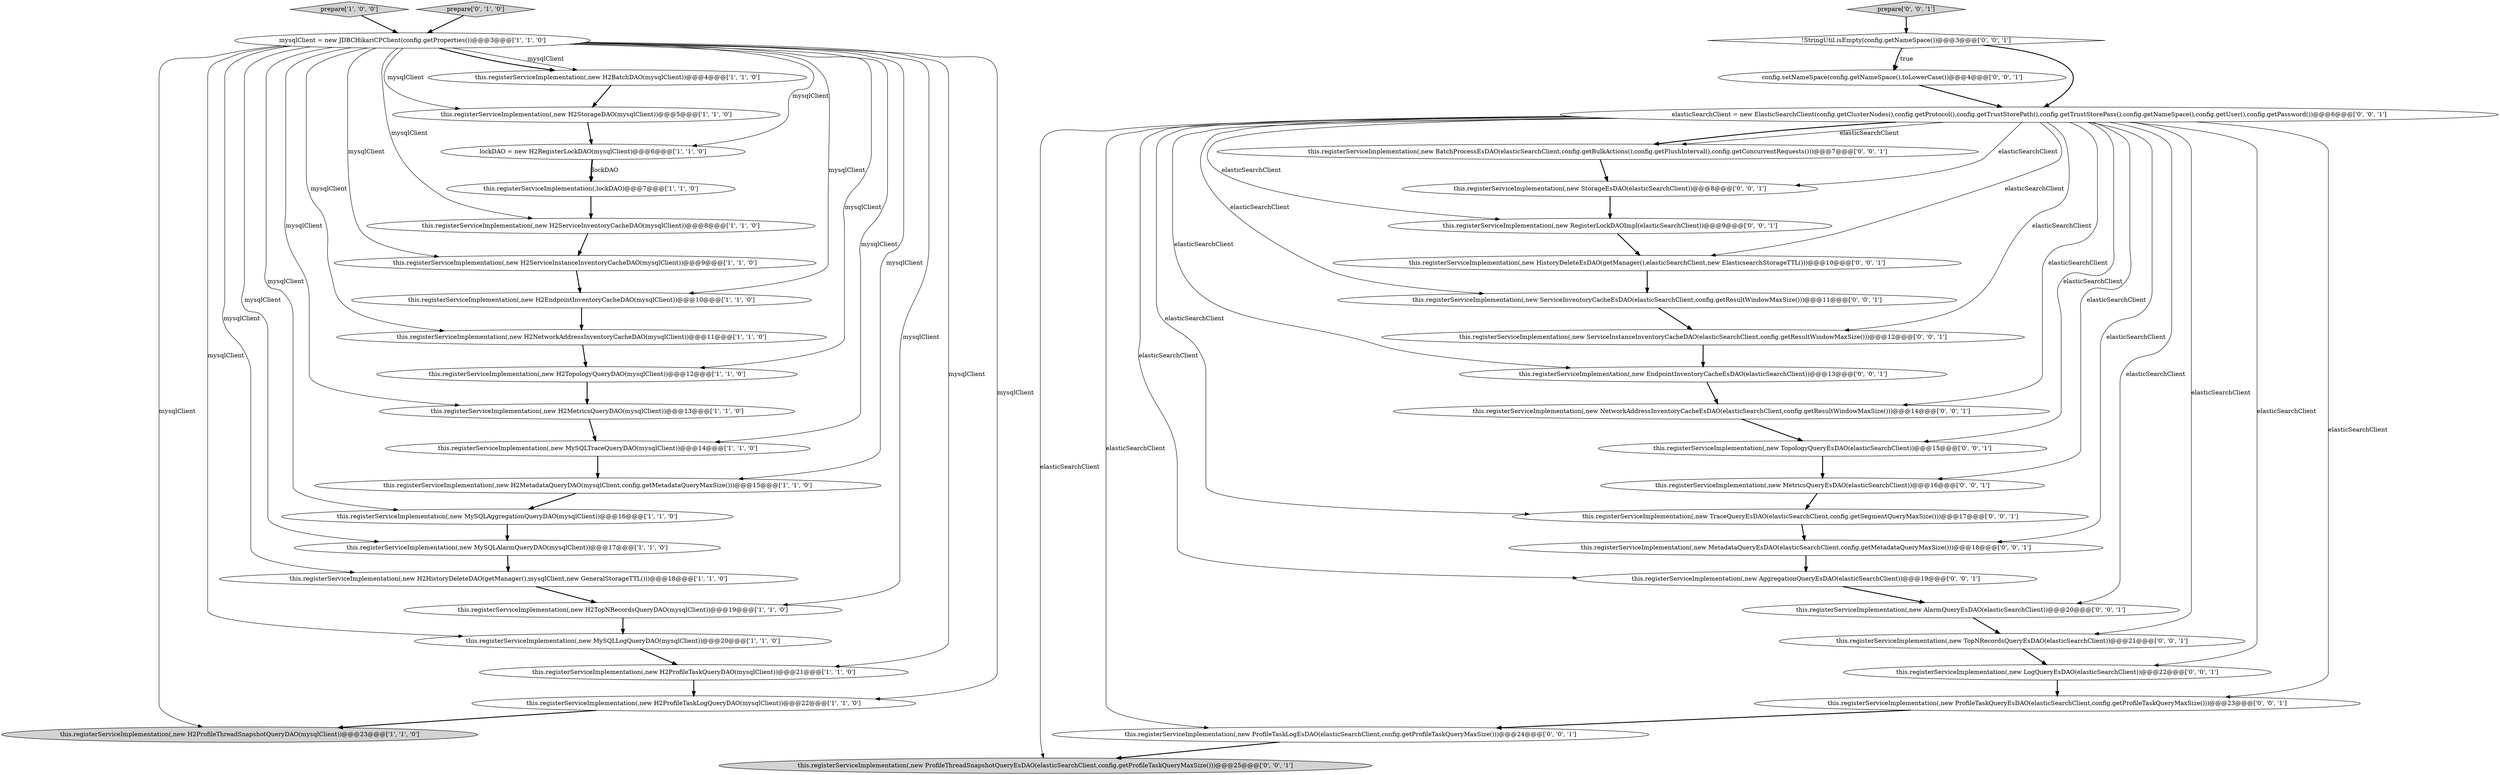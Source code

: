 digraph {
10 [style = filled, label = "this.registerServiceImplementation(,new H2ProfileThreadSnapshotQueryDAO(mysqlClient))@@@23@@@['1', '1', '0']", fillcolor = lightgray, shape = ellipse image = "AAA0AAABBB1BBB"];
13 [style = filled, label = "this.registerServiceImplementation(,new H2ProfileTaskQueryDAO(mysqlClient))@@@21@@@['1', '1', '0']", fillcolor = white, shape = ellipse image = "AAA0AAABBB1BBB"];
30 [style = filled, label = "this.registerServiceImplementation(,new TopNRecordsQueryEsDAO(elasticSearchClient))@@@21@@@['0', '0', '1']", fillcolor = white, shape = ellipse image = "AAA0AAABBB3BBB"];
26 [style = filled, label = "this.registerServiceImplementation(,new MetricsQueryEsDAO(elasticSearchClient))@@@16@@@['0', '0', '1']", fillcolor = white, shape = ellipse image = "AAA0AAABBB3BBB"];
20 [style = filled, label = "this.registerServiceImplementation(,new MySQLTraceQueryDAO(mysqlClient))@@@14@@@['1', '1', '0']", fillcolor = white, shape = ellipse image = "AAA0AAABBB1BBB"];
38 [style = filled, label = "this.registerServiceImplementation(,new TraceQueryEsDAO(elasticSearchClient,config.getSegmentQueryMaxSize()))@@@17@@@['0', '0', '1']", fillcolor = white, shape = ellipse image = "AAA0AAABBB3BBB"];
23 [style = filled, label = "this.registerServiceImplementation(,new ServiceInventoryCacheEsDAO(elasticSearchClient,config.getResultWindowMaxSize()))@@@11@@@['0', '0', '1']", fillcolor = white, shape = ellipse image = "AAA0AAABBB3BBB"];
44 [style = filled, label = "this.registerServiceImplementation(,new LogQueryEsDAO(elasticSearchClient))@@@22@@@['0', '0', '1']", fillcolor = white, shape = ellipse image = "AAA0AAABBB3BBB"];
42 [style = filled, label = "prepare['0', '0', '1']", fillcolor = lightgray, shape = diamond image = "AAA0AAABBB3BBB"];
11 [style = filled, label = "this.registerServiceImplementation(,new H2EndpointInventoryCacheDAO(mysqlClient))@@@10@@@['1', '1', '0']", fillcolor = white, shape = ellipse image = "AAA0AAABBB1BBB"];
3 [style = filled, label = "lockDAO = new H2RegisterLockDAO(mysqlClient)@@@6@@@['1', '1', '0']", fillcolor = white, shape = ellipse image = "AAA0AAABBB1BBB"];
21 [style = filled, label = "this.registerServiceImplementation(,new H2MetricsQueryDAO(mysqlClient))@@@13@@@['1', '1', '0']", fillcolor = white, shape = ellipse image = "AAA0AAABBB1BBB"];
40 [style = filled, label = "this.registerServiceImplementation(,new RegisterLockDAOImpl(elasticSearchClient))@@@9@@@['0', '0', '1']", fillcolor = white, shape = ellipse image = "AAA0AAABBB3BBB"];
16 [style = filled, label = "this.registerServiceImplementation(,new H2ProfileTaskLogQueryDAO(mysqlClient))@@@22@@@['1', '1', '0']", fillcolor = white, shape = ellipse image = "AAA0AAABBB1BBB"];
9 [style = filled, label = "this.registerServiceImplementation(,new H2HistoryDeleteDAO(getManager(),mysqlClient,new GeneralStorageTTL()))@@@18@@@['1', '1', '0']", fillcolor = white, shape = ellipse image = "AAA0AAABBB1BBB"];
43 [style = filled, label = "this.registerServiceImplementation(,new ProfileThreadSnapshotQueryEsDAO(elasticSearchClient,config.getProfileTaskQueryMaxSize()))@@@25@@@['0', '0', '1']", fillcolor = lightgray, shape = ellipse image = "AAA0AAABBB3BBB"];
35 [style = filled, label = "this.registerServiceImplementation(,new StorageEsDAO(elasticSearchClient))@@@8@@@['0', '0', '1']", fillcolor = white, shape = ellipse image = "AAA0AAABBB3BBB"];
17 [style = filled, label = "this.registerServiceImplementation(,new H2NetworkAddressInventoryCacheDAO(mysqlClient))@@@11@@@['1', '1', '0']", fillcolor = white, shape = ellipse image = "AAA0AAABBB1BBB"];
45 [style = filled, label = "config.setNameSpace(config.getNameSpace().toLowerCase())@@@4@@@['0', '0', '1']", fillcolor = white, shape = ellipse image = "AAA0AAABBB3BBB"];
2 [style = filled, label = "this.registerServiceImplementation(,new H2StorageDAO(mysqlClient))@@@5@@@['1', '1', '0']", fillcolor = white, shape = ellipse image = "AAA0AAABBB1BBB"];
28 [style = filled, label = "this.registerServiceImplementation(,new AlarmQueryEsDAO(elasticSearchClient))@@@20@@@['0', '0', '1']", fillcolor = white, shape = ellipse image = "AAA0AAABBB3BBB"];
7 [style = filled, label = "this.registerServiceImplementation(,new H2MetadataQueryDAO(mysqlClient,config.getMetadataQueryMaxSize()))@@@15@@@['1', '1', '0']", fillcolor = white, shape = ellipse image = "AAA0AAABBB1BBB"];
12 [style = filled, label = "this.registerServiceImplementation(,new MySQLAggregationQueryDAO(mysqlClient))@@@16@@@['1', '1', '0']", fillcolor = white, shape = ellipse image = "AAA0AAABBB1BBB"];
24 [style = filled, label = "!StringUtil.isEmpty(config.getNameSpace())@@@3@@@['0', '0', '1']", fillcolor = white, shape = diamond image = "AAA0AAABBB3BBB"];
36 [style = filled, label = "this.registerServiceImplementation(,new ProfileTaskLogEsDAO(elasticSearchClient,config.getProfileTaskQueryMaxSize()))@@@24@@@['0', '0', '1']", fillcolor = white, shape = ellipse image = "AAA0AAABBB3BBB"];
6 [style = filled, label = "this.registerServiceImplementation(,new H2ServiceInstanceInventoryCacheDAO(mysqlClient))@@@9@@@['1', '1', '0']", fillcolor = white, shape = ellipse image = "AAA0AAABBB1BBB"];
37 [style = filled, label = "this.registerServiceImplementation(,new BatchProcessEsDAO(elasticSearchClient,config.getBulkActions(),config.getFlushInterval(),config.getConcurrentRequests()))@@@7@@@['0', '0', '1']", fillcolor = white, shape = ellipse image = "AAA0AAABBB3BBB"];
14 [style = filled, label = "this.registerServiceImplementation(,new H2TopNRecordsQueryDAO(mysqlClient))@@@19@@@['1', '1', '0']", fillcolor = white, shape = ellipse image = "AAA0AAABBB1BBB"];
32 [style = filled, label = "this.registerServiceImplementation(,new TopologyQueryEsDAO(elasticSearchClient))@@@15@@@['0', '0', '1']", fillcolor = white, shape = ellipse image = "AAA0AAABBB3BBB"];
41 [style = filled, label = "this.registerServiceImplementation(,new ServiceInstanceInventoryCacheDAO(elasticSearchClient,config.getResultWindowMaxSize()))@@@12@@@['0', '0', '1']", fillcolor = white, shape = ellipse image = "AAA0AAABBB3BBB"];
33 [style = filled, label = "this.registerServiceImplementation(,new MetadataQueryEsDAO(elasticSearchClient,config.getMetadataQueryMaxSize()))@@@18@@@['0', '0', '1']", fillcolor = white, shape = ellipse image = "AAA0AAABBB3BBB"];
4 [style = filled, label = "this.registerServiceImplementation(,lockDAO)@@@7@@@['1', '1', '0']", fillcolor = white, shape = ellipse image = "AAA0AAABBB1BBB"];
18 [style = filled, label = "this.registerServiceImplementation(,new H2BatchDAO(mysqlClient))@@@4@@@['1', '1', '0']", fillcolor = white, shape = ellipse image = "AAA0AAABBB1BBB"];
25 [style = filled, label = "this.registerServiceImplementation(,new AggregationQueryEsDAO(elasticSearchClient))@@@19@@@['0', '0', '1']", fillcolor = white, shape = ellipse image = "AAA0AAABBB3BBB"];
34 [style = filled, label = "this.registerServiceImplementation(,new ProfileTaskQueryEsDAO(elasticSearchClient,config.getProfileTaskQueryMaxSize()))@@@23@@@['0', '0', '1']", fillcolor = white, shape = ellipse image = "AAA0AAABBB3BBB"];
27 [style = filled, label = "this.registerServiceImplementation(,new EndpointInventoryCacheEsDAO(elasticSearchClient))@@@13@@@['0', '0', '1']", fillcolor = white, shape = ellipse image = "AAA0AAABBB3BBB"];
19 [style = filled, label = "this.registerServiceImplementation(,new MySQLLogQueryDAO(mysqlClient))@@@20@@@['1', '1', '0']", fillcolor = white, shape = ellipse image = "AAA0AAABBB1BBB"];
15 [style = filled, label = "prepare['1', '0', '0']", fillcolor = lightgray, shape = diamond image = "AAA0AAABBB1BBB"];
39 [style = filled, label = "this.registerServiceImplementation(,new NetworkAddressInventoryCacheEsDAO(elasticSearchClient,config.getResultWindowMaxSize()))@@@14@@@['0', '0', '1']", fillcolor = white, shape = ellipse image = "AAA0AAABBB3BBB"];
5 [style = filled, label = "mysqlClient = new JDBCHikariCPClient(config.getProperties())@@@3@@@['1', '1', '0']", fillcolor = white, shape = ellipse image = "AAA0AAABBB1BBB"];
29 [style = filled, label = "elasticSearchClient = new ElasticSearchClient(config.getClusterNodes(),config.getProtocol(),config.getTrustStorePath(),config.getTrustStorePass(),config.getNameSpace(),config.getUser(),config.getPassword())@@@6@@@['0', '0', '1']", fillcolor = white, shape = ellipse image = "AAA0AAABBB3BBB"];
0 [style = filled, label = "this.registerServiceImplementation(,new H2ServiceInventoryCacheDAO(mysqlClient))@@@8@@@['1', '1', '0']", fillcolor = white, shape = ellipse image = "AAA0AAABBB1BBB"];
8 [style = filled, label = "this.registerServiceImplementation(,new MySQLAlarmQueryDAO(mysqlClient))@@@17@@@['1', '1', '0']", fillcolor = white, shape = ellipse image = "AAA0AAABBB1BBB"];
1 [style = filled, label = "this.registerServiceImplementation(,new H2TopologyQueryDAO(mysqlClient))@@@12@@@['1', '1', '0']", fillcolor = white, shape = ellipse image = "AAA0AAABBB1BBB"];
31 [style = filled, label = "this.registerServiceImplementation(,new HistoryDeleteEsDAO(getManager(),elasticSearchClient,new ElasticsearchStorageTTL()))@@@10@@@['0', '0', '1']", fillcolor = white, shape = ellipse image = "AAA0AAABBB3BBB"];
22 [style = filled, label = "prepare['0', '1', '0']", fillcolor = lightgray, shape = diamond image = "AAA0AAABBB2BBB"];
41->27 [style = bold, label=""];
26->38 [style = bold, label=""];
29->39 [style = solid, label="elasticSearchClient"];
5->13 [style = solid, label="mysqlClient"];
20->7 [style = bold, label=""];
5->18 [style = solid, label="mysqlClient"];
37->35 [style = bold, label=""];
29->43 [style = solid, label="elasticSearchClient"];
39->32 [style = bold, label=""];
14->19 [style = bold, label=""];
44->34 [style = bold, label=""];
25->28 [style = bold, label=""];
5->18 [style = bold, label=""];
9->14 [style = bold, label=""];
5->11 [style = solid, label="mysqlClient"];
29->25 [style = solid, label="elasticSearchClient"];
24->29 [style = bold, label=""];
24->45 [style = dotted, label="true"];
29->28 [style = solid, label="elasticSearchClient"];
29->37 [style = solid, label="elasticSearchClient"];
31->23 [style = bold, label=""];
5->1 [style = solid, label="mysqlClient"];
17->1 [style = bold, label=""];
28->30 [style = bold, label=""];
35->40 [style = bold, label=""];
5->3 [style = solid, label="mysqlClient"];
29->31 [style = solid, label="elasticSearchClient"];
29->36 [style = solid, label="elasticSearchClient"];
6->11 [style = bold, label=""];
29->23 [style = solid, label="elasticSearchClient"];
29->32 [style = solid, label="elasticSearchClient"];
11->17 [style = bold, label=""];
24->45 [style = bold, label=""];
2->3 [style = bold, label=""];
5->6 [style = solid, label="mysqlClient"];
45->29 [style = bold, label=""];
7->12 [style = bold, label=""];
21->20 [style = bold, label=""];
29->27 [style = solid, label="elasticSearchClient"];
15->5 [style = bold, label=""];
5->21 [style = solid, label="mysqlClient"];
29->38 [style = solid, label="elasticSearchClient"];
38->33 [style = bold, label=""];
29->34 [style = solid, label="elasticSearchClient"];
5->2 [style = solid, label="mysqlClient"];
5->19 [style = solid, label="mysqlClient"];
0->6 [style = bold, label=""];
5->0 [style = solid, label="mysqlClient"];
5->8 [style = solid, label="mysqlClient"];
42->24 [style = bold, label=""];
29->41 [style = solid, label="elasticSearchClient"];
36->43 [style = bold, label=""];
5->17 [style = solid, label="mysqlClient"];
34->36 [style = bold, label=""];
40->31 [style = bold, label=""];
16->10 [style = bold, label=""];
19->13 [style = bold, label=""];
32->26 [style = bold, label=""];
5->12 [style = solid, label="mysqlClient"];
5->9 [style = solid, label="mysqlClient"];
5->16 [style = solid, label="mysqlClient"];
13->16 [style = bold, label=""];
5->20 [style = solid, label="mysqlClient"];
29->40 [style = solid, label="elasticSearchClient"];
23->41 [style = bold, label=""];
29->33 [style = solid, label="elasticSearchClient"];
12->8 [style = bold, label=""];
3->4 [style = bold, label=""];
3->4 [style = solid, label="lockDAO"];
29->26 [style = solid, label="elasticSearchClient"];
29->30 [style = solid, label="elasticSearchClient"];
22->5 [style = bold, label=""];
27->39 [style = bold, label=""];
8->9 [style = bold, label=""];
18->2 [style = bold, label=""];
29->44 [style = solid, label="elasticSearchClient"];
29->37 [style = bold, label=""];
5->10 [style = solid, label="mysqlClient"];
1->21 [style = bold, label=""];
5->7 [style = solid, label="mysqlClient"];
5->14 [style = solid, label="mysqlClient"];
30->44 [style = bold, label=""];
33->25 [style = bold, label=""];
4->0 [style = bold, label=""];
29->35 [style = solid, label="elasticSearchClient"];
}
